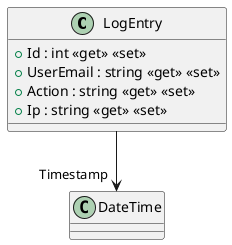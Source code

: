 @startuml
class LogEntry {
    + Id : int <<get>> <<set>>
    + UserEmail : string <<get>> <<set>>
    + Action : string <<get>> <<set>>
    + Ip : string <<get>> <<set>>
}
LogEntry --> "Timestamp" DateTime
@enduml
